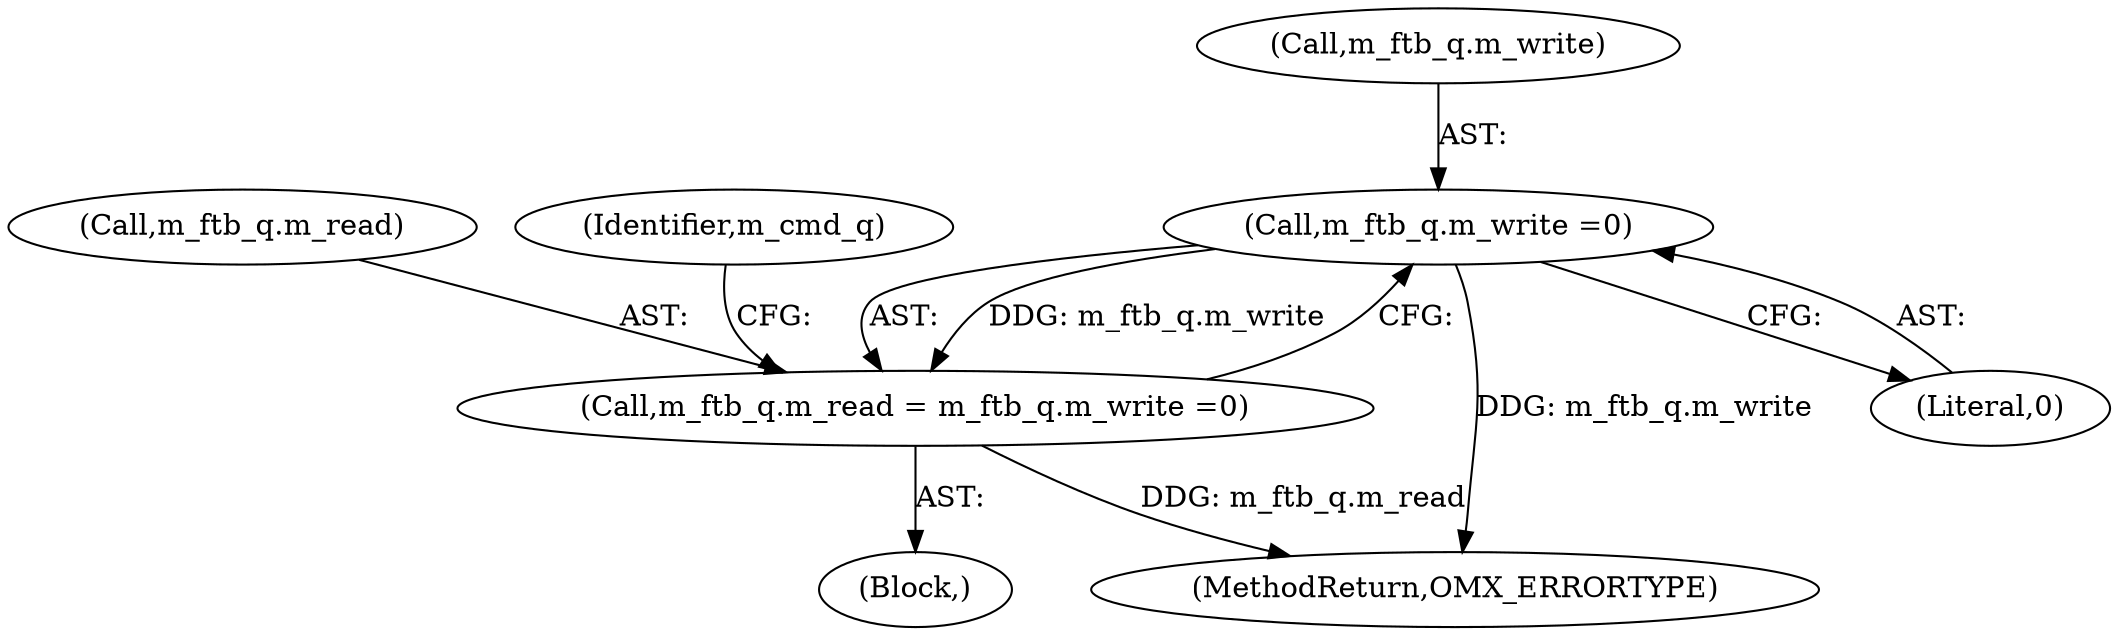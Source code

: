 digraph "0_Android_46e305be6e670a5a0041b0b4861122a0f1aabefa@API" {
"1000307" [label="(Call,m_ftb_q.m_write =0)"];
"1000303" [label="(Call,m_ftb_q.m_read = m_ftb_q.m_write =0)"];
"1000303" [label="(Call,m_ftb_q.m_read = m_ftb_q.m_write =0)"];
"1000104" [label="(Block,)"];
"1000307" [label="(Call,m_ftb_q.m_write =0)"];
"1000374" [label="(MethodReturn,OMX_ERRORTYPE)"];
"1000304" [label="(Call,m_ftb_q.m_read)"];
"1000311" [label="(Literal,0)"];
"1000314" [label="(Identifier,m_cmd_q)"];
"1000308" [label="(Call,m_ftb_q.m_write)"];
"1000307" -> "1000303"  [label="AST: "];
"1000307" -> "1000311"  [label="CFG: "];
"1000308" -> "1000307"  [label="AST: "];
"1000311" -> "1000307"  [label="AST: "];
"1000303" -> "1000307"  [label="CFG: "];
"1000307" -> "1000374"  [label="DDG: m_ftb_q.m_write"];
"1000307" -> "1000303"  [label="DDG: m_ftb_q.m_write"];
"1000303" -> "1000104"  [label="AST: "];
"1000304" -> "1000303"  [label="AST: "];
"1000314" -> "1000303"  [label="CFG: "];
"1000303" -> "1000374"  [label="DDG: m_ftb_q.m_read"];
}
